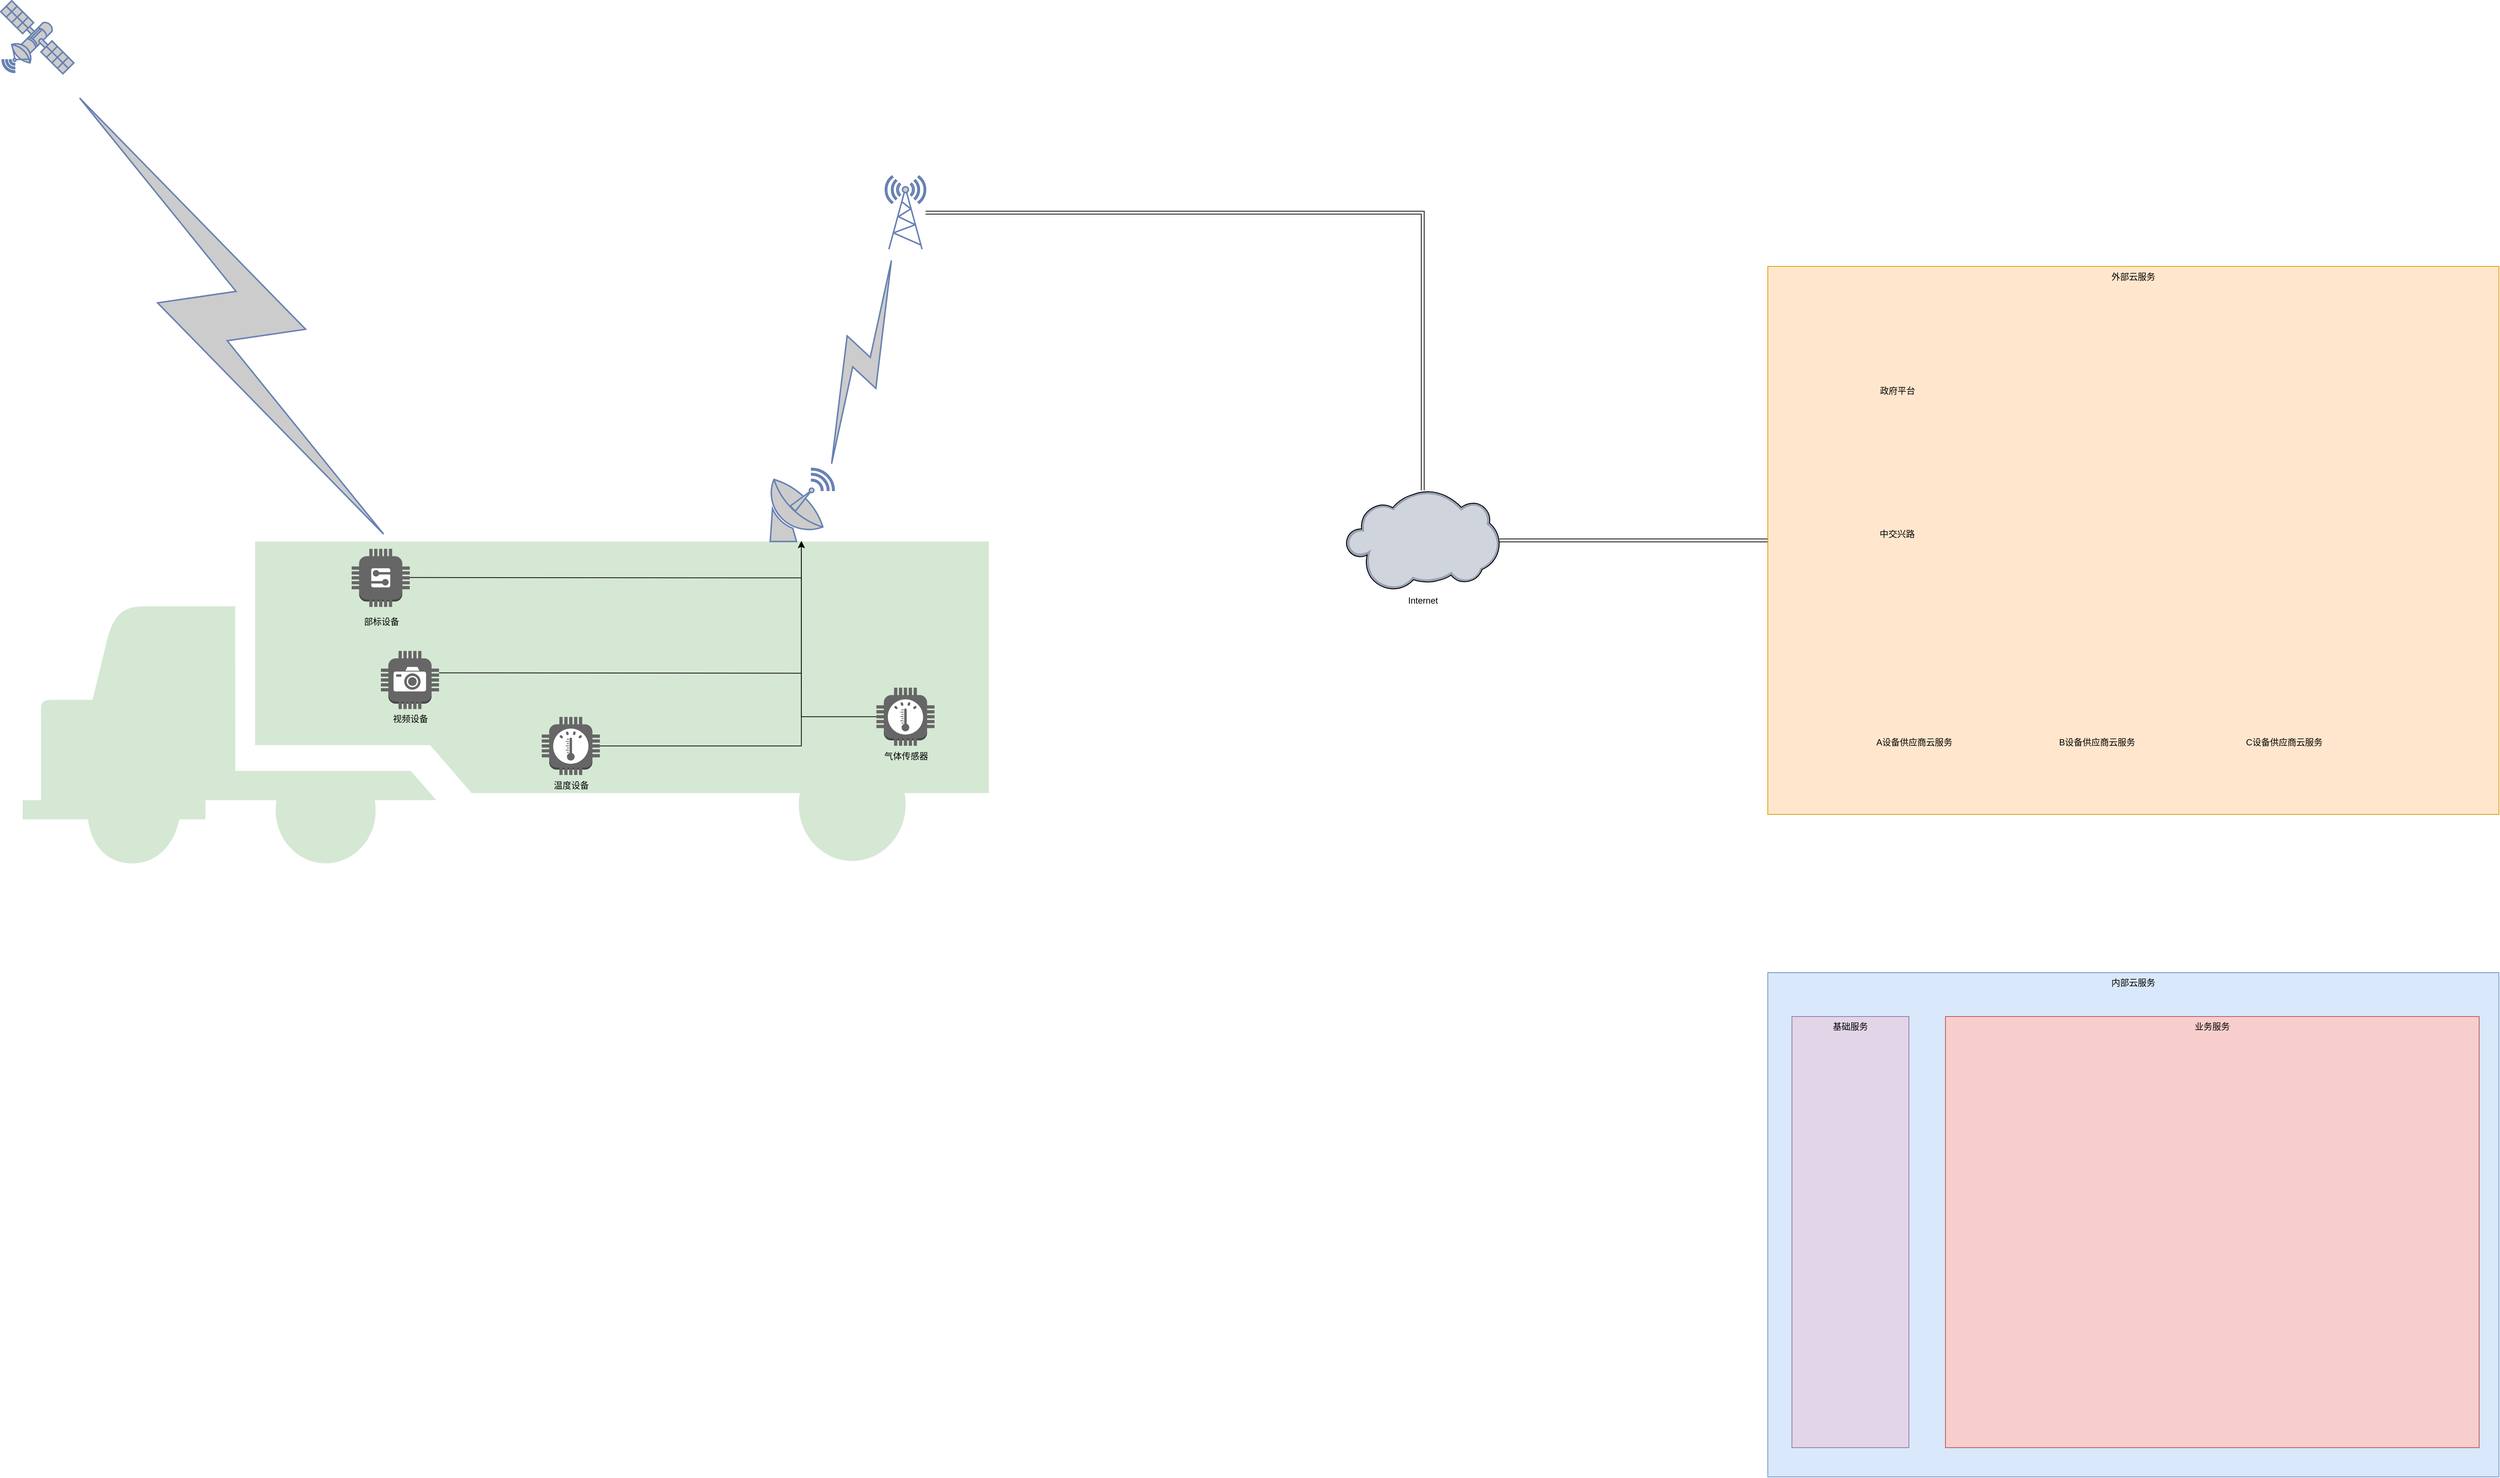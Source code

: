 <mxfile version="14.2.6" type="github">
  <diagram name="Page-1" id="e3a06f82-3646-2815-327d-82caf3d4e204">
    <mxGraphModel dx="3236.5" dy="781" grid="1" gridSize="10" guides="1" tooltips="1" connect="1" arrows="1" fold="1" page="1" pageScale="1.5" pageWidth="1169" pageHeight="826" background="none" math="0" shadow="0">
      <root>
        <mxCell id="0" style=";html=1;" />
        <mxCell id="1" style=";html=1;" parent="0" />
        <mxCell id="G-YqSWljEGFT15W2zlpr-22" value="" style="shape=mxgraph.signs.transportation.truck_4;html=1;pointerEvents=1;strokeColor=none;verticalLabelPosition=bottom;verticalAlign=top;align=center;fillColor=#D5E8D4;" parent="1" vertex="1">
          <mxGeometry x="-1690" y="780" width="1321.5" height="440.5" as="geometry" />
        </mxCell>
        <mxCell id="G-YqSWljEGFT15W2zlpr-21" value="" style="edgeStyle=orthogonalEdgeStyle;shape=link;rounded=0;orthogonalLoop=1;jettySize=auto;html=1;" parent="1" source="8EanOsA6HTf-lcCzWFGr-9" target="G-YqSWljEGFT15W2zlpr-20" edge="1">
          <mxGeometry relative="1" as="geometry" />
        </mxCell>
        <mxCell id="8EanOsA6HTf-lcCzWFGr-9" value="Internet" style="verticalLabelPosition=bottom;aspect=fixed;html=1;verticalAlign=top;strokeColor=none;align=center;outlineConnect=0;shape=mxgraph.citrix.cloud;" parent="1" vertex="1">
          <mxGeometry x="120" y="710" width="210" height="137.05" as="geometry" />
        </mxCell>
        <mxCell id="8EanOsA6HTf-lcCzWFGr-25" value="" style="fontColor=#0066CC;verticalAlign=top;verticalLabelPosition=bottom;labelPosition=center;align=center;html=1;outlineConnect=0;fillColor=#CCCCCC;strokeColor=#6881B3;gradientColor=none;gradientDirection=north;strokeWidth=2;shape=mxgraph.networks.satellite;" parent="1" vertex="1">
          <mxGeometry x="-1720" y="40" width="100" height="100" as="geometry" />
        </mxCell>
        <mxCell id="G-YqSWljEGFT15W2zlpr-19" style="edgeStyle=orthogonalEdgeStyle;rounded=0;orthogonalLoop=1;jettySize=auto;html=1;shape=link;" parent="1" source="8EanOsA6HTf-lcCzWFGr-27" target="8EanOsA6HTf-lcCzWFGr-9" edge="1">
          <mxGeometry relative="1" as="geometry" />
        </mxCell>
        <mxCell id="8EanOsA6HTf-lcCzWFGr-27" value="" style="fontColor=#0066CC;verticalAlign=top;verticalLabelPosition=bottom;labelPosition=center;align=center;html=1;outlineConnect=0;fillColor=#CCCCCC;strokeColor=#6881B3;gradientColor=none;gradientDirection=north;strokeWidth=2;shape=mxgraph.networks.radio_tower;" parent="1" vertex="1">
          <mxGeometry x="-510" y="280" width="55" height="100" as="geometry" />
        </mxCell>
        <mxCell id="G-YqSWljEGFT15W2zlpr-15" style="edgeStyle=orthogonalEdgeStyle;rounded=0;orthogonalLoop=1;jettySize=auto;html=1;" parent="1" target="G-YqSWljEGFT15W2zlpr-7" edge="1">
          <mxGeometry relative="1" as="geometry">
            <mxPoint x="-1160.5" y="829.276" as="sourcePoint" />
          </mxGeometry>
        </mxCell>
        <mxCell id="G-YqSWljEGFT15W2zlpr-11" style="edgeStyle=orthogonalEdgeStyle;rounded=0;orthogonalLoop=1;jettySize=auto;html=1;" parent="1" target="G-YqSWljEGFT15W2zlpr-7" edge="1">
          <mxGeometry relative="1" as="geometry">
            <mxPoint x="-1120.5" y="959.743" as="sourcePoint" />
          </mxGeometry>
        </mxCell>
        <mxCell id="G-YqSWljEGFT15W2zlpr-17" style="edgeStyle=orthogonalEdgeStyle;rounded=0;orthogonalLoop=1;jettySize=auto;html=1;" parent="1" source="G-YqSWljEGFT15W2zlpr-5" target="G-YqSWljEGFT15W2zlpr-7" edge="1">
          <mxGeometry relative="1" as="geometry" />
        </mxCell>
        <mxCell id="G-YqSWljEGFT15W2zlpr-5" value="气体传感器" style="outlineConnect=0;dashed=0;verticalLabelPosition=bottom;verticalAlign=top;align=center;html=1;shape=mxgraph.aws3.thermostat;gradientColor=none;fillColor=#666666;" parent="1" vertex="1">
          <mxGeometry x="-522.25" y="980" width="79.5" height="79.5" as="geometry" />
        </mxCell>
        <mxCell id="G-YqSWljEGFT15W2zlpr-7" value="" style="fontColor=#0066CC;verticalAlign=top;verticalLabelPosition=bottom;labelPosition=center;align=center;html=1;outlineConnect=0;fillColor=#CCCCCC;strokeColor=#6881B3;gradientColor=none;gradientDirection=north;strokeWidth=2;shape=mxgraph.networks.satellite_dish;" parent="1" vertex="1">
          <mxGeometry x="-670" y="680" width="90" height="100" as="geometry" />
        </mxCell>
        <mxCell id="G-YqSWljEGFT15W2zlpr-9" value="" style="html=1;outlineConnect=0;fillColor=#CCCCCC;strokeColor=#6881B3;gradientColor=none;gradientDirection=north;strokeWidth=2;shape=mxgraph.networks.comm_link_edge;html=1;exitX=0.84;exitY=0.17;exitDx=0;exitDy=0;exitPerimeter=0;" parent="1" target="8EanOsA6HTf-lcCzWFGr-25" edge="1">
          <mxGeometry width="100" height="100" relative="1" as="geometry">
            <mxPoint x="-1173.22" y="803.015" as="sourcePoint" />
            <mxPoint x="-1075.35" y="150.0" as="targetPoint" />
          </mxGeometry>
        </mxCell>
        <mxCell id="G-YqSWljEGFT15W2zlpr-18" value="" style="html=1;outlineConnect=0;fillColor=#CCCCCC;strokeColor=#6881B3;gradientColor=none;gradientDirection=north;strokeWidth=2;shape=mxgraph.networks.comm_link_edge;html=1;entryX=0.91;entryY=0.09;entryDx=0;entryDy=0;entryPerimeter=0;" parent="1" source="8EanOsA6HTf-lcCzWFGr-27" target="G-YqSWljEGFT15W2zlpr-7" edge="1">
          <mxGeometry width="100" height="100" relative="1" as="geometry">
            <mxPoint x="-1150.25" y="850" as="sourcePoint" />
            <mxPoint x="-1075.35" y="150.0" as="targetPoint" />
          </mxGeometry>
        </mxCell>
        <mxCell id="G-YqSWljEGFT15W2zlpr-20" value="外部云服务" style="whiteSpace=wrap;html=1;verticalAlign=top;strokeColor=#d79b00;fillColor=#ffe6cc;" parent="1" vertex="1">
          <mxGeometry x="697" y="403.52" width="1000" height="750" as="geometry" />
        </mxCell>
        <mxCell id="iwD6jmV7JMdVwkuPx6IW-7" value="温度设备" style="outlineConnect=0;dashed=0;verticalLabelPosition=bottom;verticalAlign=top;align=center;html=1;shape=mxgraph.aws3.thermostat;gradientColor=none;fillColor=#666666;" vertex="1" parent="1">
          <mxGeometry x="-980" y="1020" width="79.5" height="79.5" as="geometry" />
        </mxCell>
        <mxCell id="iwD6jmV7JMdVwkuPx6IW-8" style="edgeStyle=orthogonalEdgeStyle;rounded=0;orthogonalLoop=1;jettySize=auto;html=1;exitX=1;exitY=0.5;exitDx=0;exitDy=0;exitPerimeter=0;entryX=0.806;entryY=-0.002;entryDx=0;entryDy=0;entryPerimeter=0;" edge="1" parent="1" source="iwD6jmV7JMdVwkuPx6IW-7" target="G-YqSWljEGFT15W2zlpr-22">
          <mxGeometry relative="1" as="geometry">
            <mxPoint x="-1110" y="999.503" as="sourcePoint" />
            <mxPoint x="-625" y="790" as="targetPoint" />
            <Array as="points">
              <mxPoint x="-625" y="1060" />
            </Array>
          </mxGeometry>
        </mxCell>
        <mxCell id="iwD6jmV7JMdVwkuPx6IW-9" value="视频设备" style="outlineConnect=0;dashed=0;verticalLabelPosition=bottom;verticalAlign=top;align=center;html=1;shape=mxgraph.aws3.camera;gradientColor=none;fillColor=#666666;" vertex="1" parent="1">
          <mxGeometry x="-1200" y="929.76" width="79.5" height="79.5" as="geometry" />
        </mxCell>
        <mxCell id="iwD6jmV7JMdVwkuPx6IW-11" value="" style="outlineConnect=0;dashed=0;verticalLabelPosition=bottom;verticalAlign=top;align=center;html=1;shape=mxgraph.aws3.generic;gradientColor=none;fillColor=#666666;" vertex="1" parent="1">
          <mxGeometry x="-1240" y="790" width="79.5" height="79.5" as="geometry" />
        </mxCell>
        <mxCell id="iwD6jmV7JMdVwkuPx6IW-12" value="部标设备" style="text;html=1;strokeColor=none;fillColor=none;align=center;verticalAlign=middle;whiteSpace=wrap;rounded=0;" vertex="1" parent="1">
          <mxGeometry x="-1224.25" y="880" width="50.25" height="20" as="geometry" />
        </mxCell>
        <mxCell id="iwD6jmV7JMdVwkuPx6IW-20" value="" style="shape=image;html=1;verticalAlign=top;verticalLabelPosition=bottom;labelBackgroundColor=#ffffff;imageAspect=0;aspect=fixed;image=https://cdn2.iconfinder.com/data/icons/competitive-strategy-and-corporate-training/512/151_cloud_network_server_internet_data_network_cloud_smart_computing-128.png;fillColor=#666666;" vertex="1" parent="1">
          <mxGeometry x="1083.25" y="911.76" width="128" height="128" as="geometry" />
        </mxCell>
        <mxCell id="iwD6jmV7JMdVwkuPx6IW-21" value="C设备供应商云服务" style="text;html=1;strokeColor=none;fillColor=none;align=center;verticalAlign=middle;whiteSpace=wrap;rounded=0;" vertex="1" parent="1">
          <mxGeometry x="1326" y="1050.24" width="154.5" height="10" as="geometry" />
        </mxCell>
        <mxCell id="iwD6jmV7JMdVwkuPx6IW-23" value="" style="shape=image;html=1;verticalAlign=top;verticalLabelPosition=bottom;labelBackgroundColor=#ffffff;imageAspect=0;aspect=fixed;image=https://cdn2.iconfinder.com/data/icons/competitive-strategy-and-corporate-training/512/151_cloud_network_server_internet_data_network_cloud_smart_computing-128.png;fillColor=#666666;" vertex="1" parent="1">
          <mxGeometry x="1337.25" y="900" width="132" height="132" as="geometry" />
        </mxCell>
        <mxCell id="iwD6jmV7JMdVwkuPx6IW-26" value="" style="shape=image;html=1;verticalAlign=top;verticalLabelPosition=bottom;labelBackgroundColor=#ffffff;imageAspect=0;aspect=fixed;image=https://cdn1.iconfinder.com/data/icons/cloud-72/64/big-data-analysis-input-server-run-cloud-128.png;fillColor=#666666;" vertex="1" parent="1">
          <mxGeometry x="813.5" y="440" width="128" height="128" as="geometry" />
        </mxCell>
        <mxCell id="iwD6jmV7JMdVwkuPx6IW-28" value="" style="shape=image;html=1;verticalAlign=top;verticalLabelPosition=bottom;labelBackgroundColor=#ffffff;imageAspect=0;aspect=fixed;image=https://cdn1.iconfinder.com/data/icons/cloud-72/64/CPU-processor-cloud-infrastructure-virtual-server-128.png;fillColor=#666666;" vertex="1" parent="1">
          <mxGeometry x="813.5" y="632" width="128" height="128" as="geometry" />
        </mxCell>
        <mxCell id="iwD6jmV7JMdVwkuPx6IW-35" value="中交兴路" style="text;html=1;strokeColor=none;fillColor=none;align=center;verticalAlign=middle;whiteSpace=wrap;rounded=0;" vertex="1" parent="1">
          <mxGeometry x="846" y="760" width="56" height="20" as="geometry" />
        </mxCell>
        <mxCell id="iwD6jmV7JMdVwkuPx6IW-38" value="政府平台" style="text;html=1;strokeColor=none;fillColor=none;align=center;verticalAlign=middle;whiteSpace=wrap;rounded=0;" vertex="1" parent="1">
          <mxGeometry x="796.75" y="568" width="154.5" height="12" as="geometry" />
        </mxCell>
        <mxCell id="iwD6jmV7JMdVwkuPx6IW-39" value="A设备供应商云服务" style="text;html=1;strokeColor=none;fillColor=none;align=center;verticalAlign=middle;whiteSpace=wrap;rounded=0;" vertex="1" parent="1">
          <mxGeometry x="820" y="1050" width="154.5" height="10" as="geometry" />
        </mxCell>
        <mxCell id="iwD6jmV7JMdVwkuPx6IW-40" value="" style="shape=image;html=1;verticalAlign=top;verticalLabelPosition=bottom;labelBackgroundColor=#ffffff;imageAspect=0;aspect=fixed;image=https://cdn2.iconfinder.com/data/icons/competitive-strategy-and-corporate-training/512/151_cloud_network_server_internet_data_network_cloud_smart_computing-128.png;fillColor=#666666;" vertex="1" parent="1">
          <mxGeometry x="833.25" y="905.51" width="128" height="128" as="geometry" />
        </mxCell>
        <mxCell id="iwD6jmV7JMdVwkuPx6IW-41" value="B设备供应商云服务" style="text;html=1;strokeColor=none;fillColor=none;align=center;verticalAlign=middle;whiteSpace=wrap;rounded=0;" vertex="1" parent="1">
          <mxGeometry x="1070" y="1050" width="154.5" height="10.24" as="geometry" />
        </mxCell>
        <mxCell id="iwD6jmV7JMdVwkuPx6IW-48" value="内部云服务" style="whiteSpace=wrap;html=1;verticalAlign=top;strokeColor=#6c8ebf;fillColor=#dae8fc;" vertex="1" parent="1">
          <mxGeometry x="697" y="1370" width="1000" height="690" as="geometry" />
        </mxCell>
        <mxCell id="iwD6jmV7JMdVwkuPx6IW-50" value="基础服务" style="whiteSpace=wrap;html=1;verticalAlign=top;strokeColor=#9673a6;fillColor=#e1d5e7;" vertex="1" parent="1">
          <mxGeometry x="730" y="1430" width="160" height="590" as="geometry" />
        </mxCell>
        <mxCell id="iwD6jmV7JMdVwkuPx6IW-51" value="业务服务" style="whiteSpace=wrap;html=1;verticalAlign=top;strokeColor=#b85450;fillColor=#f8cecc;" vertex="1" parent="1">
          <mxGeometry x="940" y="1430" width="730" height="590" as="geometry" />
        </mxCell>
      </root>
    </mxGraphModel>
  </diagram>
</mxfile>
